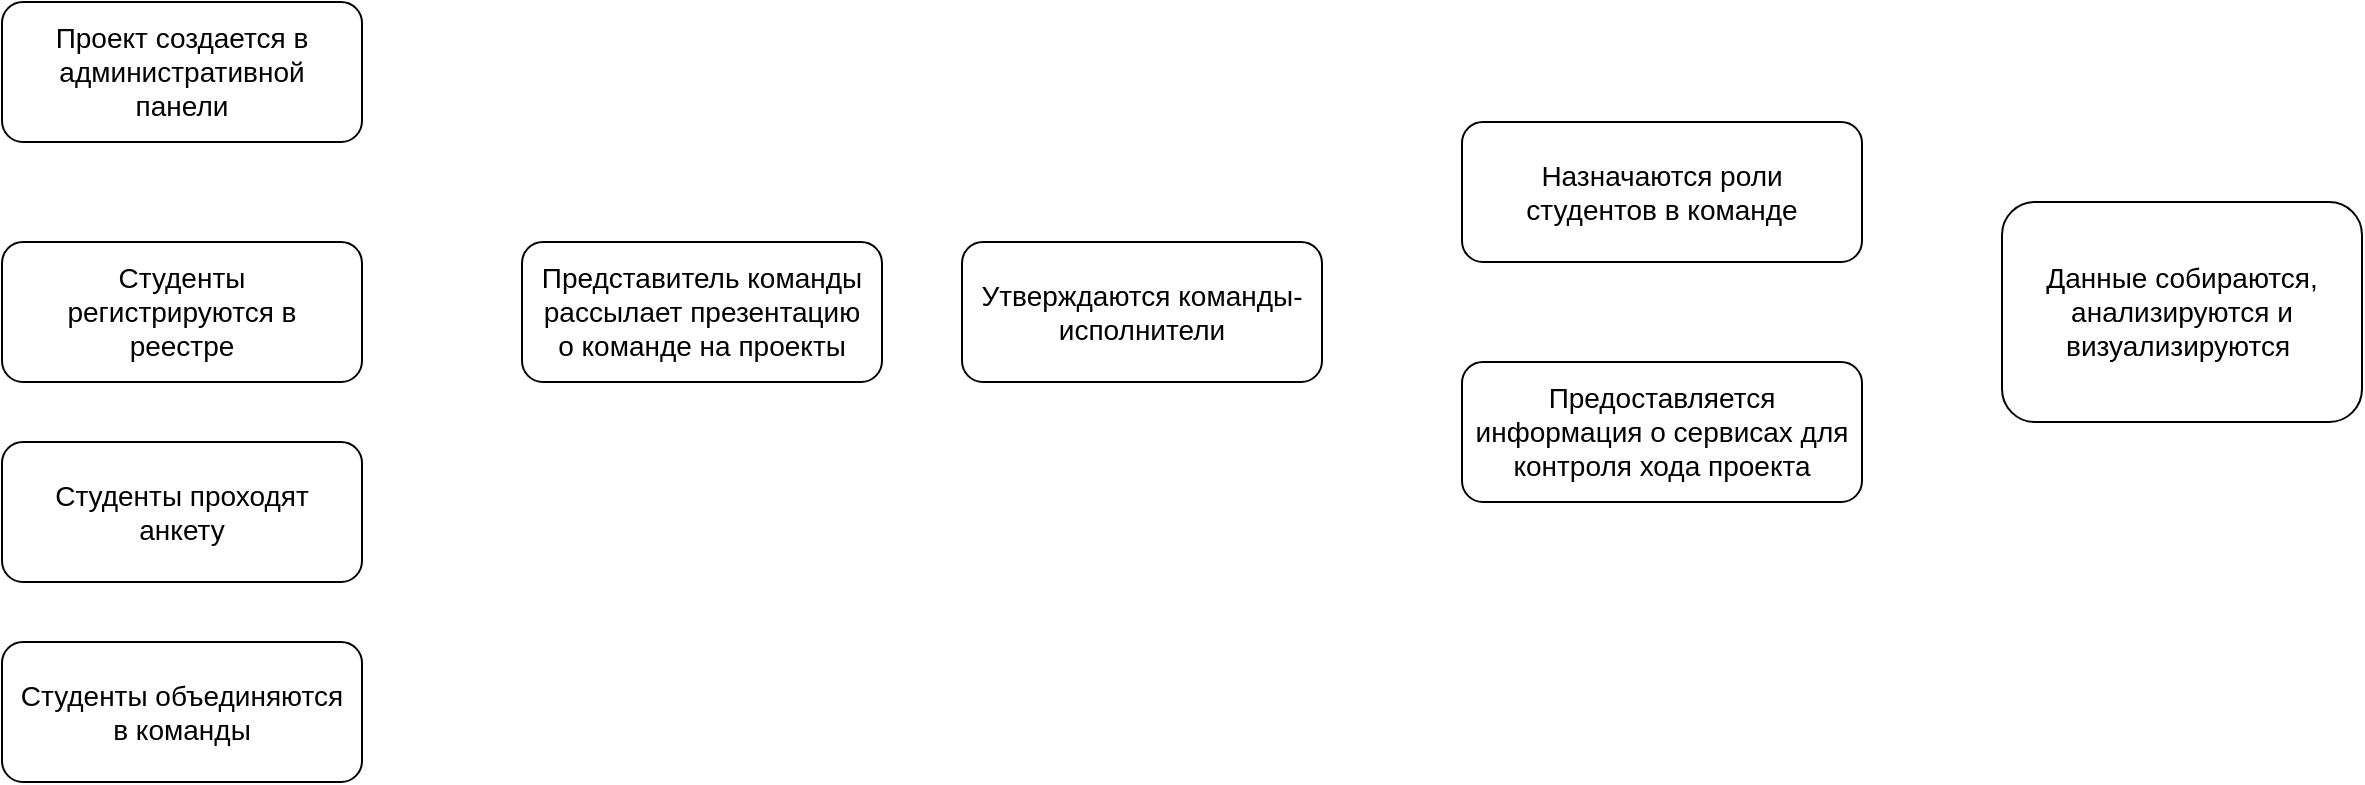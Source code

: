 <mxfile version="21.3.2" type="device">
  <diagram id="C5RBs43oDa-KdzZeNtuy" name="Page-1">
    <mxGraphModel dx="1735" dy="1118" grid="1" gridSize="10" guides="1" tooltips="1" connect="1" arrows="1" fold="1" page="1" pageScale="1" pageWidth="827" pageHeight="1169" math="0" shadow="0">
      <root>
        <mxCell id="WIyWlLk6GJQsqaUBKTNV-0" />
        <mxCell id="WIyWlLk6GJQsqaUBKTNV-1" parent="WIyWlLk6GJQsqaUBKTNV-0" />
        <mxCell id="I_57XaFRziNIr_0MsJy--24" style="edgeStyle=orthogonalEdgeStyle;rounded=0;orthogonalLoop=1;jettySize=auto;html=1;entryX=0;entryY=0.5;entryDx=0;entryDy=0;endArrow=block;endFill=1;strokeColor=#FFFFFF;" edge="1" parent="WIyWlLk6GJQsqaUBKTNV-1" source="WIyWlLk6GJQsqaUBKTNV-3" target="I_57XaFRziNIr_0MsJy--5">
          <mxGeometry relative="1" as="geometry" />
        </mxCell>
        <mxCell id="WIyWlLk6GJQsqaUBKTNV-3" value="Проект создается в административной панели" style="rounded=1;whiteSpace=wrap;html=1;fontSize=14;glass=0;strokeWidth=1;shadow=0;spacingLeft=5;spacingRight=5;" parent="WIyWlLk6GJQsqaUBKTNV-1" vertex="1">
          <mxGeometry x="130" y="30" width="180" height="70" as="geometry" />
        </mxCell>
        <mxCell id="I_57XaFRziNIr_0MsJy--2" value="" style="edgeStyle=orthogonalEdgeStyle;rounded=0;orthogonalLoop=1;jettySize=auto;html=1;endArrow=block;endFill=1;strokeColor=#FFFFFF;" edge="1" parent="WIyWlLk6GJQsqaUBKTNV-1" source="I_57XaFRziNIr_0MsJy--0" target="I_57XaFRziNIr_0MsJy--1">
          <mxGeometry relative="1" as="geometry" />
        </mxCell>
        <mxCell id="I_57XaFRziNIr_0MsJy--0" value="Студенты регистрируются в реестре" style="rounded=1;whiteSpace=wrap;html=1;fontSize=14;glass=0;strokeWidth=1;shadow=0;spacingLeft=5;spacingRight=5;" vertex="1" parent="WIyWlLk6GJQsqaUBKTNV-1">
          <mxGeometry x="130" y="150" width="180" height="70" as="geometry" />
        </mxCell>
        <mxCell id="I_57XaFRziNIr_0MsJy--4" value="" style="edgeStyle=orthogonalEdgeStyle;rounded=0;orthogonalLoop=1;jettySize=auto;html=1;endArrow=block;endFill=1;strokeColor=#FFFFFF;" edge="1" parent="WIyWlLk6GJQsqaUBKTNV-1" source="I_57XaFRziNIr_0MsJy--1" target="I_57XaFRziNIr_0MsJy--3">
          <mxGeometry relative="1" as="geometry" />
        </mxCell>
        <mxCell id="I_57XaFRziNIr_0MsJy--1" value="Студенты проходят анкету" style="rounded=1;whiteSpace=wrap;html=1;fontSize=14;glass=0;strokeWidth=1;shadow=0;spacingLeft=5;spacingRight=5;" vertex="1" parent="WIyWlLk6GJQsqaUBKTNV-1">
          <mxGeometry x="130" y="250" width="180" height="70" as="geometry" />
        </mxCell>
        <mxCell id="I_57XaFRziNIr_0MsJy--10" style="edgeStyle=orthogonalEdgeStyle;rounded=0;orthogonalLoop=1;jettySize=auto;html=1;entryX=0;entryY=0.5;entryDx=0;entryDy=0;endArrow=block;endFill=1;strokeColor=#ffffff;" edge="1" parent="WIyWlLk6GJQsqaUBKTNV-1" source="I_57XaFRziNIr_0MsJy--3" target="I_57XaFRziNIr_0MsJy--5">
          <mxGeometry relative="1" as="geometry">
            <Array as="points">
              <mxPoint x="350" y="355" />
              <mxPoint x="350" y="185" />
            </Array>
          </mxGeometry>
        </mxCell>
        <mxCell id="I_57XaFRziNIr_0MsJy--3" value="Студенты объединяются в команды" style="rounded=1;whiteSpace=wrap;html=1;fontSize=14;glass=0;strokeWidth=1;shadow=0;spacingLeft=5;spacingRight=5;" vertex="1" parent="WIyWlLk6GJQsqaUBKTNV-1">
          <mxGeometry x="130" y="350" width="180" height="70" as="geometry" />
        </mxCell>
        <mxCell id="I_57XaFRziNIr_0MsJy--14" value="" style="edgeStyle=orthogonalEdgeStyle;rounded=0;orthogonalLoop=1;jettySize=auto;html=1;endArrow=block;endFill=1;strokeColor=#FFFFFF;" edge="1" parent="WIyWlLk6GJQsqaUBKTNV-1" source="I_57XaFRziNIr_0MsJy--5" target="I_57XaFRziNIr_0MsJy--13">
          <mxGeometry relative="1" as="geometry" />
        </mxCell>
        <mxCell id="I_57XaFRziNIr_0MsJy--5" value="Представитель команды рассылает презентацию о команде на проекты" style="rounded=1;whiteSpace=wrap;html=1;fontSize=14;glass=0;strokeWidth=1;shadow=0;spacingLeft=5;spacingRight=5;" vertex="1" parent="WIyWlLk6GJQsqaUBKTNV-1">
          <mxGeometry x="390" y="150" width="180" height="70" as="geometry" />
        </mxCell>
        <mxCell id="I_57XaFRziNIr_0MsJy--16" value="" style="edgeStyle=orthogonalEdgeStyle;rounded=0;orthogonalLoop=1;jettySize=auto;html=1;endArrow=block;endFill=1;strokeColor=#ffffff;" edge="1" parent="WIyWlLk6GJQsqaUBKTNV-1" source="I_57XaFRziNIr_0MsJy--13" target="I_57XaFRziNIr_0MsJy--15">
          <mxGeometry relative="1" as="geometry" />
        </mxCell>
        <mxCell id="I_57XaFRziNIr_0MsJy--19" style="edgeStyle=orthogonalEdgeStyle;rounded=0;orthogonalLoop=1;jettySize=auto;html=1;entryX=0;entryY=0.5;entryDx=0;entryDy=0;endArrow=block;endFill=1;strokeColor=#FFFFFF;" edge="1" parent="WIyWlLk6GJQsqaUBKTNV-1" source="I_57XaFRziNIr_0MsJy--13" target="I_57XaFRziNIr_0MsJy--18">
          <mxGeometry relative="1" as="geometry" />
        </mxCell>
        <mxCell id="I_57XaFRziNIr_0MsJy--13" value="Утверждаются команды-исполнители" style="rounded=1;whiteSpace=wrap;html=1;fontSize=14;glass=0;strokeWidth=1;shadow=0;spacingLeft=5;spacingRight=5;" vertex="1" parent="WIyWlLk6GJQsqaUBKTNV-1">
          <mxGeometry x="610" y="150" width="180" height="70" as="geometry" />
        </mxCell>
        <mxCell id="I_57XaFRziNIr_0MsJy--22" value="" style="edgeStyle=orthogonalEdgeStyle;rounded=0;orthogonalLoop=1;jettySize=auto;html=1;endArrow=block;endFill=1;strokeColor=#ffffff;" edge="1" parent="WIyWlLk6GJQsqaUBKTNV-1" source="I_57XaFRziNIr_0MsJy--15" target="I_57XaFRziNIr_0MsJy--21">
          <mxGeometry relative="1" as="geometry" />
        </mxCell>
        <mxCell id="I_57XaFRziNIr_0MsJy--15" value="Назначаются роли студентов в команде" style="rounded=1;whiteSpace=wrap;html=1;fontSize=14;glass=0;strokeWidth=1;shadow=0;spacingLeft=5;spacingRight=5;" vertex="1" parent="WIyWlLk6GJQsqaUBKTNV-1">
          <mxGeometry x="860" y="90" width="200" height="70" as="geometry" />
        </mxCell>
        <mxCell id="I_57XaFRziNIr_0MsJy--23" style="edgeStyle=orthogonalEdgeStyle;rounded=0;orthogonalLoop=1;jettySize=auto;html=1;endArrow=block;endFill=1;entryX=0;entryY=0.5;entryDx=0;entryDy=0;strokeColor=#FFFFFF;" edge="1" parent="WIyWlLk6GJQsqaUBKTNV-1" source="I_57XaFRziNIr_0MsJy--18" target="I_57XaFRziNIr_0MsJy--21">
          <mxGeometry relative="1" as="geometry">
            <mxPoint x="1110" y="180" as="targetPoint" />
          </mxGeometry>
        </mxCell>
        <mxCell id="I_57XaFRziNIr_0MsJy--18" value="&lt;div style=&quot;font-size: 14px;&quot;&gt;Предоставляется информация о сервисах для контроля хода проекта&lt;/div&gt;" style="rounded=1;whiteSpace=wrap;html=1;fontSize=14;glass=0;strokeWidth=1;shadow=0;spacingLeft=5;spacingRight=5;" vertex="1" parent="WIyWlLk6GJQsqaUBKTNV-1">
          <mxGeometry x="860" y="210" width="200" height="70" as="geometry" />
        </mxCell>
        <mxCell id="I_57XaFRziNIr_0MsJy--21" value="Данные собираются, анализируются и визуализируются&amp;nbsp;" style="rounded=1;whiteSpace=wrap;html=1;fontSize=14;glass=0;strokeWidth=1;shadow=0;spacingLeft=5;spacingRight=5;" vertex="1" parent="WIyWlLk6GJQsqaUBKTNV-1">
          <mxGeometry x="1130" y="130" width="180" height="110" as="geometry" />
        </mxCell>
      </root>
    </mxGraphModel>
  </diagram>
</mxfile>
